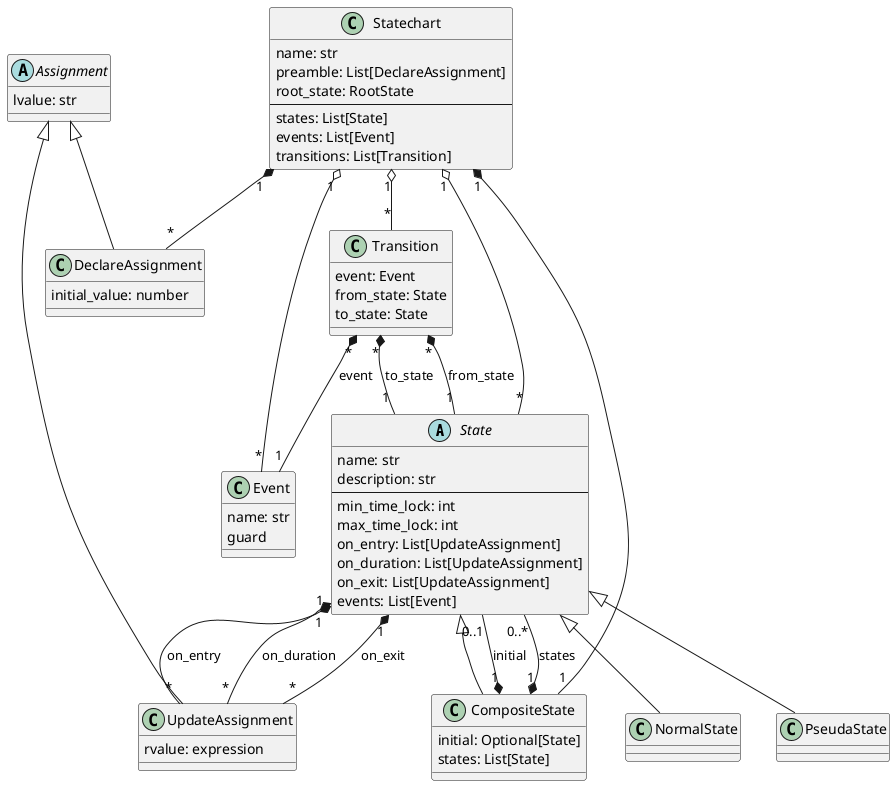 @startuml

abstract class State {
    name: str
    description: str
    ---
    min_time_lock: int
    max_time_lock: int
    on_entry: List[UpdateAssignment]
    on_duration: List[UpdateAssignment]
    on_exit: List[UpdateAssignment]
    events: List[Event]
}

State "1" *-- "*" UpdateAssignment: on_entry
State "1" *-- "*" UpdateAssignment: on_duration
State "1" *-- "*" UpdateAssignment: on_exit

CompositeState -up-|> State

class CompositeState {
    initial: Optional[State]
    states: List[State]
}

CompositeState "1" *-- "0..1" State : initial
CompositeState "1" *-- "0..*" State : states

NormalState -up-|> State

class NormalState {
}

PseudaState -up-|> State

class PseudaState {

}

class Event {
    name: str
    guard
}

class Transition {
    event: Event
    from_state: State
    to_state: State
}
Transition "*" *-- "1" State : from_state
Transition "*" *-- "1" State : to_state
Transition "*" *-- "1" Event : event

class Statechart {
    name: str
    preamble: List[DeclareAssignment]
    root_state: RootState
    ---
    states: List[State]
    events: List[Event]
    transitions: List[Transition]
}

Statechart "1" *-- "*" DeclareAssignment
Statechart "1" *-- "1" CompositeState
Statechart "1" o-- "*" State
Statechart "1" o-- "*" Event
Statechart "1" o-- "*" Transition

abstract class Assignment {
    lvalue: str
}

class DeclareAssignment {
    initial_value: number
}

DeclareAssignment -up-|> Assignment

class UpdateAssignment {
    rvalue: expression
}

UpdateAssignment -up-|> Assignment

@enduml
